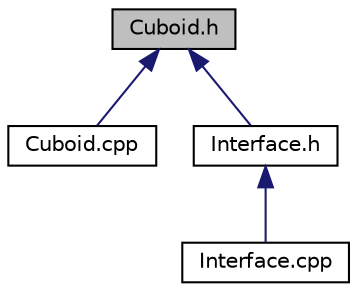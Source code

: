 digraph "Cuboid.h"
{
  edge [fontname="Helvetica",fontsize="10",labelfontname="Helvetica",labelfontsize="10"];
  node [fontname="Helvetica",fontsize="10",shape=record];
  Node1 [label="Cuboid.h",height=0.2,width=0.4,color="black", fillcolor="grey75", style="filled", fontcolor="black"];
  Node1 -> Node2 [dir="back",color="midnightblue",fontsize="10",style="solid"];
  Node2 [label="Cuboid.cpp",height=0.2,width=0.4,color="black", fillcolor="white", style="filled",URL="$Cuboid_8cpp.html"];
  Node1 -> Node3 [dir="back",color="midnightblue",fontsize="10",style="solid"];
  Node3 [label="Interface.h",height=0.2,width=0.4,color="black", fillcolor="white", style="filled",URL="$Interface_8h.html"];
  Node3 -> Node4 [dir="back",color="midnightblue",fontsize="10",style="solid"];
  Node4 [label="Interface.cpp",height=0.2,width=0.4,color="black", fillcolor="white", style="filled",URL="$Interface_8cpp.html"];
}
